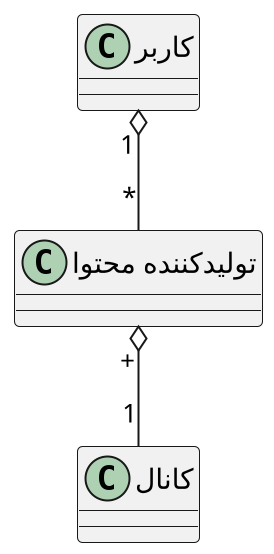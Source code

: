 @startuml deposit_profit

scale 2
skinparam DefaultFontName B Nazanin
skinparam ArrowMessageAlignment right

class "تولیدکننده محتوا" as producer {
}

class "کانال" as chanel {
}

class "کاربر" as user {
}

producer "  +" o-- "1" chanel
user "  1" o-- "*" producer

@enduml
